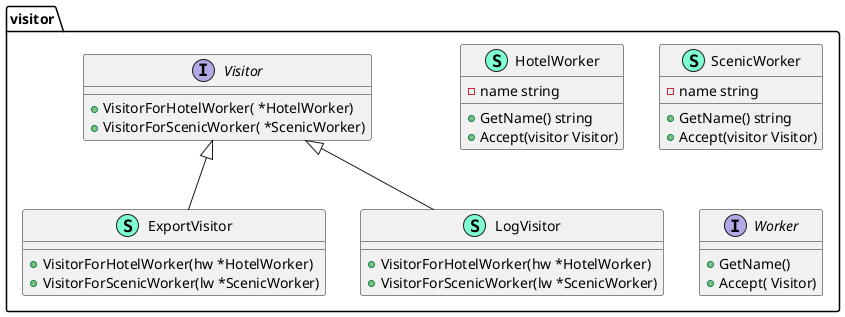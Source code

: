 @startuml
namespace visitor {
    class ExportVisitor << (S,Aquamarine) >> {
        + VisitorForHotelWorker(hw *HotelWorker) 
        + VisitorForScenicWorker(lw *ScenicWorker) 

    }
    class HotelWorker << (S,Aquamarine) >> {
        - name string

        + GetName() string
        + Accept(visitor Visitor) 

    }
    class LogVisitor << (S,Aquamarine) >> {
        + VisitorForHotelWorker(hw *HotelWorker) 
        + VisitorForScenicWorker(lw *ScenicWorker) 

    }
    class ScenicWorker << (S,Aquamarine) >> {
        - name string

        + GetName() string
        + Accept(visitor Visitor) 

    }
    interface Visitor  {
        + VisitorForHotelWorker( *HotelWorker) 
        + VisitorForScenicWorker( *ScenicWorker) 

    }
    interface Worker  {
        + GetName() 
        + Accept( Visitor) 

    }
}

"visitor.Visitor" <|-- "visitor.ExportVisitor"
"visitor.Visitor" <|-- "visitor.LogVisitor"

@enduml
